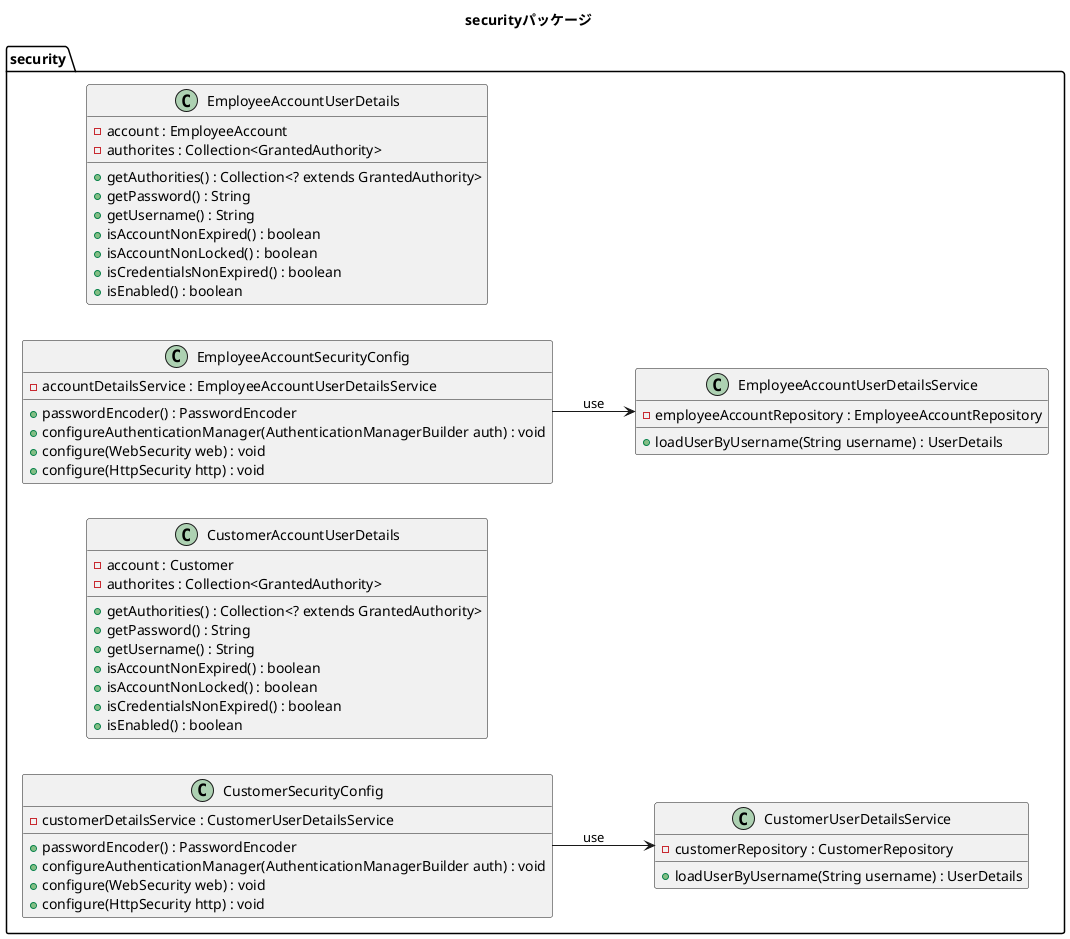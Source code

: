@startuml

title securityパッケージ
left to right direction

package security{
    class EmployeeAccountUserDetails{
        - account : EmployeeAccount
        - authorites : Collection<GrantedAuthority>
        + getAuthorities() : Collection<? extends GrantedAuthority>
        + getPassword() : String
        + getUsername() : String
        + isAccountNonExpired() : boolean
        + isAccountNonLocked() : boolean
        + isCredentialsNonExpired() : boolean
        + isEnabled() : boolean
    }
    class EmployeeAccountUserDetailsService{
        - employeeAccountRepository : EmployeeAccountRepository
        + loadUserByUsername(String username) : UserDetails
'        + getAuthority(EmployeeAccount account) : Collection<GrantedAuthority>
    }
    class EmployeeAccountSecurityConfig{
        - accountDetailsService : EmployeeAccountUserDetailsService
        + passwordEncoder() : PasswordEncoder
        + configureAuthenticationManager(AuthenticationManagerBuilder auth) : void
        + configure(WebSecurity web) : void
        + configure(HttpSecurity http) : void
    }
    class CustomerAccountUserDetails{
        - account : Customer
        - authorites : Collection<GrantedAuthority>
        + getAuthorities() : Collection<? extends GrantedAuthority>
        + getPassword() : String
        + getUsername() : String
        + isAccountNonExpired() : boolean
        + isAccountNonLocked() : boolean
        + isCredentialsNonExpired() : boolean
        + isEnabled() : boolean
    }
    class CustomerUserDetailsService{
        - customerRepository : CustomerRepository
        + loadUserByUsername(String username) : UserDetails
'        + getAuthority(EmployeeAccount account) : Collection<GrantedAuthority>
    }
    class CustomerSecurityConfig{
        - customerDetailsService : CustomerUserDetailsService
        + passwordEncoder() : PasswordEncoder
        + configureAuthenticationManager(AuthenticationManagerBuilder auth) : void
        + configure(WebSecurity web) : void
        + configure(HttpSecurity http) : void
    }
}
EmployeeAccountSecurityConfig --> EmployeeAccountUserDetailsService :use
CustomerSecurityConfig --> CustomerUserDetailsService :use

@enduml